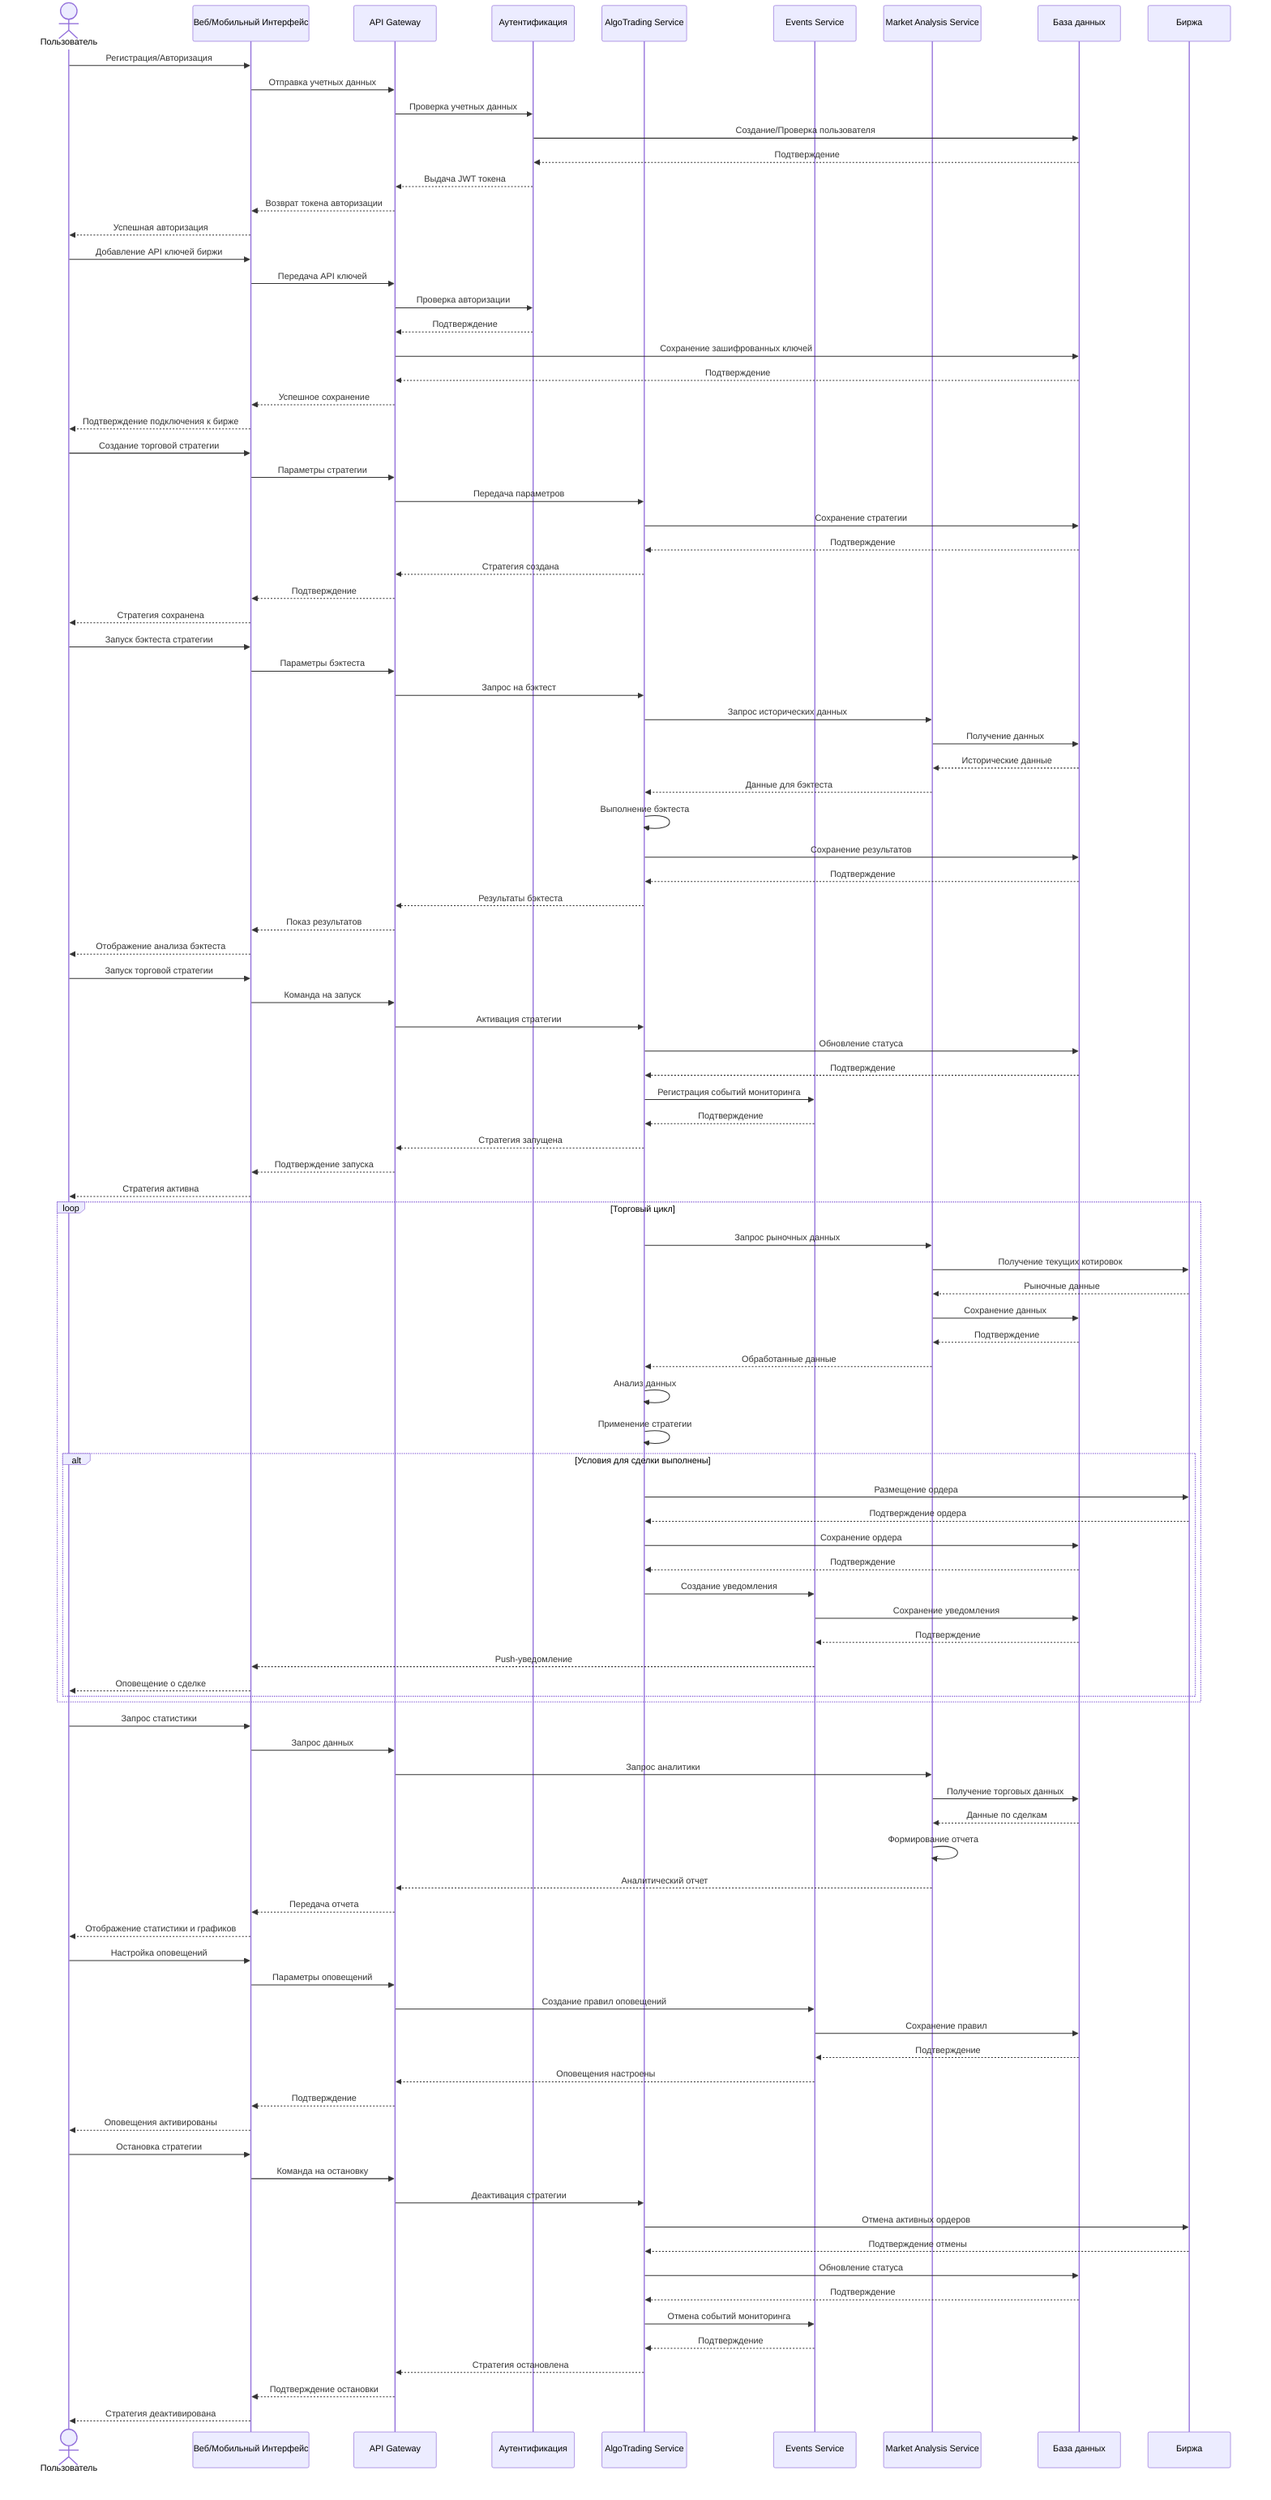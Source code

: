 sequenceDiagram
    actor User as Пользователь
    participant UI as Веб/Мобильный Интерфейс
    participant API as API Gateway
    participant Auth as Аутентификация
    participant Algo as AlgoTrading Service
    participant Events as Events Service
    participant Market as Market Analysis Service
    participant DB as База данных
    participant Exchange as Биржа

    %% Регистрация и настройка
    User->>UI: Регистрация/Авторизация
    UI->>API: Отправка учетных данных
    API->>Auth: Проверка учетных данных
    Auth->>DB: Создание/Проверка пользователя
    DB-->>Auth: Подтверждение
    Auth-->>API: Выдача JWT токена
    API-->>UI: Возврат токена авторизации
    UI-->>User: Успешная авторизация

    %% Настройка подключения к бирже
    User->>UI: Добавление API ключей биржи
    UI->>API: Передача API ключей
    API->>Auth: Проверка авторизации
    Auth-->>API: Подтверждение
    API->>DB: Сохранение зашифрованных ключей
    DB-->>API: Подтверждение
    API-->>UI: Успешное сохранение
    UI-->>User: Подтверждение подключения к бирже

    %% Создание и настройка стратегии
    User->>UI: Создание торговой стратегии
    UI->>API: Параметры стратегии
    API->>Algo: Передача параметров
    Algo->>DB: Сохранение стратегии
    DB-->>Algo: Подтверждение
    Algo-->>API: Стратегия создана
    API-->>UI: Подтверждение
    UI-->>User: Стратегия сохранена

    %% Бэктестирование
    User->>UI: Запуск бэктеста стратегии
    UI->>API: Параметры бэктеста
    API->>Algo: Запрос на бэктест
    Algo->>Market: Запрос исторических данных
    Market->>DB: Получение данных
    DB-->>Market: Исторические данные
    Market-->>Algo: Данные для бэктеста
    Algo->>Algo: Выполнение бэктеста
    Algo->>DB: Сохранение результатов
    DB-->>Algo: Подтверждение
    Algo-->>API: Результаты бэктеста
    API-->>UI: Показ результатов
    UI-->>User: Отображение анализа бэктеста

    %% Запуск стратегии
    User->>UI: Запуск торговой стратегии
    UI->>API: Команда на запуск
    API->>Algo: Активация стратегии
    Algo->>DB: Обновление статуса
    DB-->>Algo: Подтверждение
    Algo->>Events: Регистрация событий мониторинга
    Events-->>Algo: Подтверждение
    Algo-->>API: Стратегия запущена
    API-->>UI: Подтверждение запуска
    UI-->>User: Стратегия активна

    %% Цикл торговли
    loop Торговый цикл
        Algo->>Market: Запрос рыночных данных
        Market->>Exchange: Получение текущих котировок
        Exchange-->>Market: Рыночные данные
        Market->>DB: Сохранение данных
        DB-->>Market: Подтверждение
        Market-->>Algo: Обработанные данные

        Algo->>Algo: Анализ данных
        Algo->>Algo: Применение стратегии
        
        alt Условия для сделки выполнены
            Algo->>Exchange: Размещение ордера
            Exchange-->>Algo: Подтверждение ордера
            Algo->>DB: Сохранение ордера
            DB-->>Algo: Подтверждение
            Algo->>Events: Создание уведомления
            Events->>DB: Сохранение уведомления
            DB-->>Events: Подтверждение
            Events-->>UI: Push-уведомление
            UI-->>User: Оповещение о сделке
        end
    end

    %% Мониторинг и отчетность
    User->>UI: Запрос статистики
    UI->>API: Запрос данных
    API->>Market: Запрос аналитики
    Market->>DB: Получение торговых данных
    DB-->>Market: Данные по сделкам
    Market->>Market: Формирование отчета
    Market-->>API: Аналитический отчет
    API-->>UI: Передача отчета
    UI-->>User: Отображение статистики и графиков

    %% Настройка оповещений
    User->>UI: Настройка оповещений
    UI->>API: Параметры оповещений
    API->>Events: Создание правил оповещений
    Events->>DB: Сохранение правил
    DB-->>Events: Подтверждение
    Events-->>API: Оповещения настроены
    API-->>UI: Подтверждение
    UI-->>User: Оповещения активированы

    %% Остановка торговли
    User->>UI: Остановка стратегии
    UI->>API: Команда на остановку
    API->>Algo: Деактивация стратегии
    Algo->>Exchange: Отмена активных ордеров
    Exchange-->>Algo: Подтверждение отмены
    Algo->>DB: Обновление статуса
    DB-->>Algo: Подтверждение
    Algo->>Events: Отмена событий мониторинга
    Events-->>Algo: Подтверждение
    Algo-->>API: Стратегия остановлена
    API-->>UI: Подтверждение остановки
    UI-->>User: Стратегия деактивирована